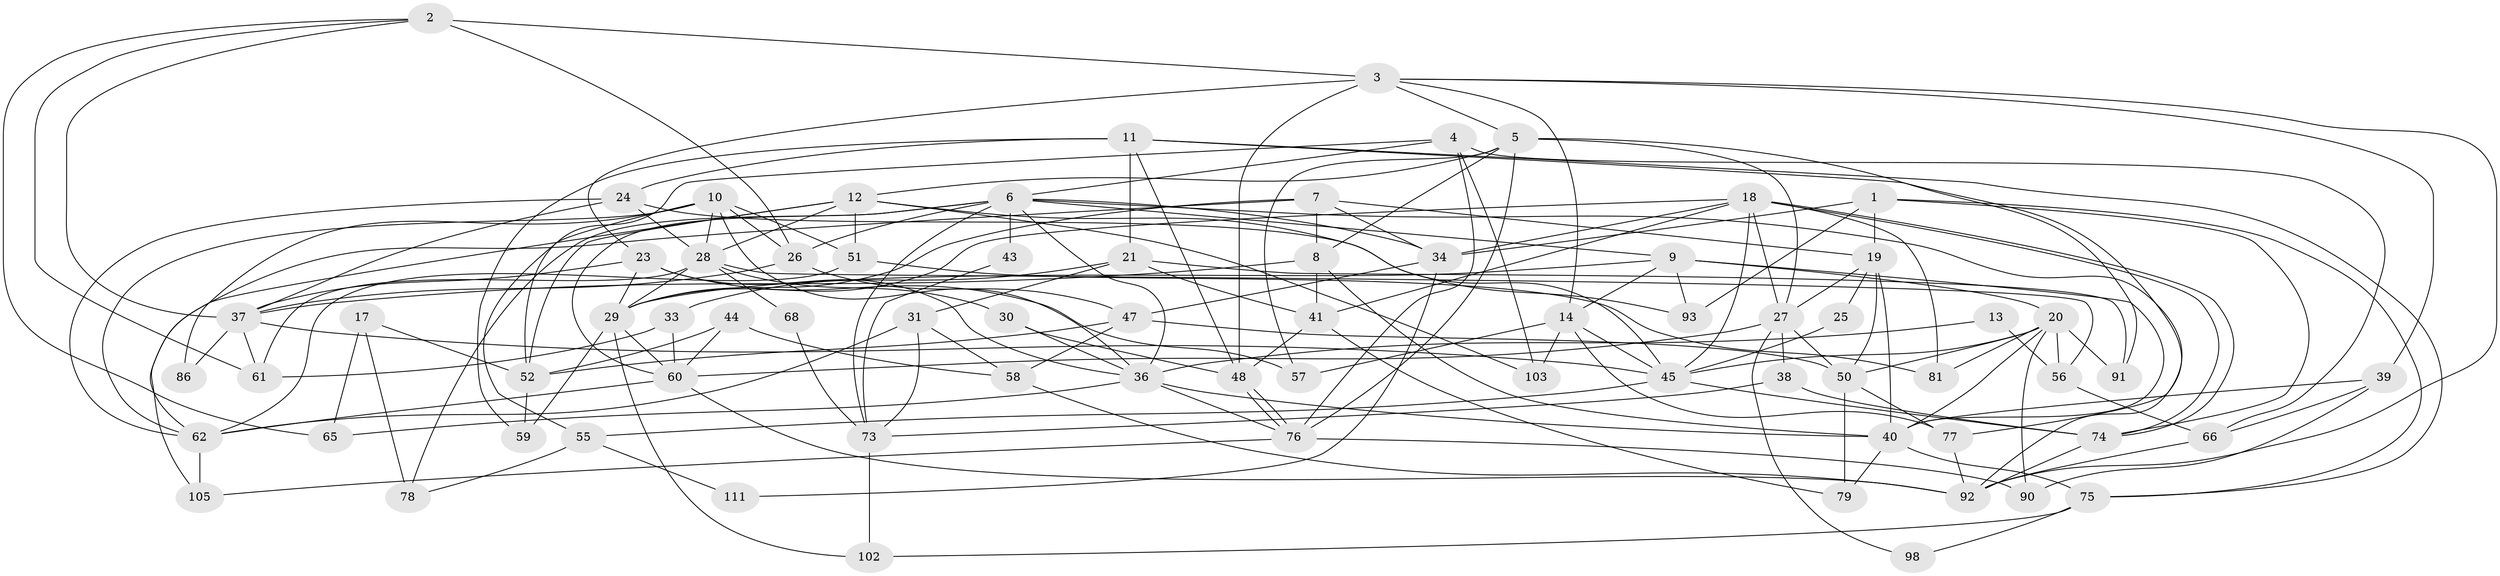 // Generated by graph-tools (version 1.1) at 2025/52/02/27/25 19:52:02]
// undirected, 73 vertices, 179 edges
graph export_dot {
graph [start="1"]
  node [color=gray90,style=filled];
  1;
  2 [super="+85"];
  3 [super="+16"];
  4;
  5 [super="+83"];
  6 [super="+15"];
  7 [super="+71"];
  8 [super="+108"];
  9 [super="+22"];
  10 [super="+32"];
  11 [super="+35"];
  12 [super="+104"];
  13;
  14 [super="+42"];
  17 [super="+99"];
  18 [super="+110"];
  19 [super="+54"];
  20 [super="+101"];
  21 [super="+72"];
  23 [super="+64"];
  24 [super="+46"];
  25;
  26;
  27 [super="+87"];
  28 [super="+69"];
  29 [super="+88"];
  30;
  31;
  33;
  34 [super="+95"];
  36 [super="+96"];
  37 [super="+67"];
  38;
  39;
  40 [super="+100"];
  41 [super="+89"];
  43;
  44;
  45 [super="+109"];
  47;
  48 [super="+49"];
  50 [super="+70"];
  51;
  52 [super="+53"];
  55;
  56 [super="+63"];
  57;
  58 [super="+94"];
  59;
  60 [super="+80"];
  61;
  62 [super="+84"];
  65;
  66 [super="+82"];
  68;
  73 [super="+106"];
  74 [super="+97"];
  75;
  76 [super="+112"];
  77;
  78;
  79;
  81;
  86;
  90;
  91;
  92 [super="+107"];
  93;
  98;
  102;
  103;
  105;
  111;
  1 -- 19;
  1 -- 74;
  1 -- 75;
  1 -- 93;
  1 -- 34;
  2 -- 26;
  2 -- 3 [weight=2];
  2 -- 65;
  2 -- 61;
  2 -- 37;
  3 -- 5;
  3 -- 48;
  3 -- 23;
  3 -- 39;
  3 -- 92;
  3 -- 14;
  4 -- 76;
  4 -- 66;
  4 -- 103;
  4 -- 6;
  4 -- 52;
  5 -- 91;
  5 -- 8;
  5 -- 27;
  5 -- 57;
  5 -- 76 [weight=2];
  5 -- 12;
  6 -- 26;
  6 -- 60;
  6 -- 73 [weight=2];
  6 -- 78;
  6 -- 34;
  6 -- 43;
  6 -- 92;
  6 -- 9;
  6 -- 36;
  7 -- 34;
  7 -- 8;
  7 -- 105;
  7 -- 19;
  7 -- 29;
  8 -- 40;
  8 -- 41;
  8 -- 37;
  9 -- 40;
  9 -- 93;
  9 -- 20;
  9 -- 14;
  9 -- 29;
  10 -- 51;
  10 -- 26;
  10 -- 55;
  10 -- 28;
  10 -- 86;
  10 -- 62;
  10 -- 36;
  11 -- 24 [weight=2];
  11 -- 21;
  11 -- 59;
  11 -- 75;
  11 -- 77;
  11 -- 48;
  12 -- 51;
  12 -- 52;
  12 -- 45;
  12 -- 103;
  12 -- 28;
  12 -- 62;
  13 -- 56;
  13 -- 36;
  14 -- 103;
  14 -- 45;
  14 -- 77;
  14 -- 57;
  17 -- 65;
  17 -- 52;
  17 -- 78;
  18 -- 74;
  18 -- 74;
  18 -- 81;
  18 -- 45;
  18 -- 34;
  18 -- 27;
  18 -- 29;
  18 -- 41;
  19 -- 40;
  19 -- 50;
  19 -- 25;
  19 -- 27;
  20 -- 40;
  20 -- 81;
  20 -- 90;
  20 -- 91;
  20 -- 45;
  20 -- 56;
  20 -- 50;
  21 -- 33;
  21 -- 41;
  21 -- 91;
  21 -- 31;
  23 -- 57;
  23 -- 29;
  23 -- 37;
  23 -- 36;
  24 -- 62;
  24 -- 93;
  24 -- 37;
  24 -- 28;
  25 -- 45;
  26 -- 47;
  26 -- 37;
  27 -- 98;
  27 -- 50;
  27 -- 38;
  27 -- 60;
  28 -- 61;
  28 -- 30;
  28 -- 68;
  28 -- 56;
  28 -- 29;
  29 -- 102;
  29 -- 59;
  29 -- 60;
  30 -- 48;
  30 -- 36;
  31 -- 73;
  31 -- 62;
  31 -- 58;
  33 -- 60;
  33 -- 61;
  34 -- 47;
  34 -- 111;
  36 -- 76;
  36 -- 40;
  36 -- 65;
  37 -- 61;
  37 -- 86;
  37 -- 45;
  38 -- 74;
  38 -- 73;
  39 -- 90;
  39 -- 40;
  39 -- 66;
  40 -- 79;
  40 -- 75;
  41 -- 79;
  41 -- 48;
  43 -- 73;
  44 -- 58;
  44 -- 52;
  44 -- 60;
  45 -- 55;
  45 -- 74;
  47 -- 50;
  47 -- 52;
  47 -- 58;
  48 -- 76;
  48 -- 76;
  50 -- 79;
  50 -- 77;
  51 -- 81;
  51 -- 62;
  52 -- 59;
  55 -- 78;
  55 -- 111;
  56 -- 66;
  58 -- 92;
  60 -- 92;
  60 -- 62;
  62 -- 105;
  66 -- 92;
  68 -- 73;
  73 -- 102;
  74 -- 92;
  75 -- 98;
  75 -- 102;
  76 -- 105;
  76 -- 90;
  77 -- 92;
}
